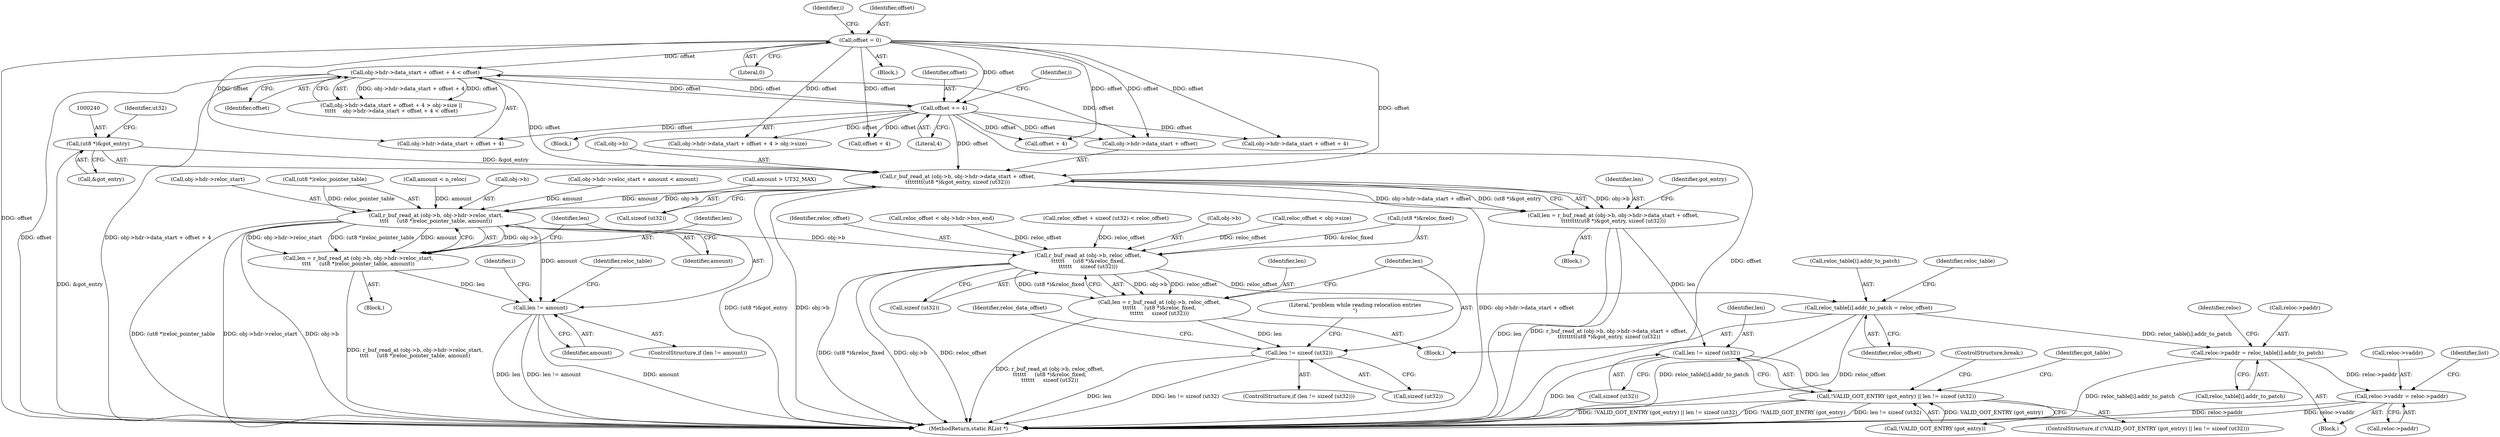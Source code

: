 digraph "0_radare2_72794dc3523bbd5bb370de3c5857cb736c387e18_0@API" {
"1000228" [label="(Call,r_buf_read_at (obj->b, obj->hdr->data_start + offset,\n\t\t\t\t\t\t\t\t(ut8 *)&got_entry, sizeof (ut32)))"];
"1000213" [label="(Call,obj->hdr->data_start + offset + 4 < offset)"];
"1000180" [label="(Call,offset = 0)"];
"1000191" [label="(Call,offset += 4)"];
"1000239" [label="(Call,(ut8 *)&got_entry)"];
"1000226" [label="(Call,len = r_buf_read_at (obj->b, obj->hdr->data_start + offset,\n\t\t\t\t\t\t\t\t(ut8 *)&got_entry, sizeof (ut32)))"];
"1000250" [label="(Call,len != sizeof (ut32))"];
"1000246" [label="(Call,!VALID_GOT_ENTRY (got_entry) || len != sizeof (ut32))"];
"1000391" [label="(Call,r_buf_read_at (obj->b, obj->hdr->reloc_start,\n\t\t\t\t     (ut8 *)reloc_pointer_table, amount))"];
"1000389" [label="(Call,len = r_buf_read_at (obj->b, obj->hdr->reloc_start,\n\t\t\t\t     (ut8 *)reloc_pointer_table, amount))"];
"1000405" [label="(Call,len != amount)"];
"1000478" [label="(Call,r_buf_read_at (obj->b, reloc_offset,\n\t\t\t\t\t\t     (ut8 *)&reloc_fixed,\n\t\t\t\t\t\t     sizeof (ut32)))"];
"1000476" [label="(Call,len = r_buf_read_at (obj->b, reloc_offset,\n\t\t\t\t\t\t     (ut8 *)&reloc_fixed,\n\t\t\t\t\t\t     sizeof (ut32)))"];
"1000490" [label="(Call,len != sizeof (ut32))"];
"1000508" [label="(Call,reloc_table[i].addr_to_patch = reloc_offset)"];
"1000535" [label="(Call,reloc->paddr = reloc_table[i].addr_to_patch)"];
"1000544" [label="(Call,reloc->vaddr = reloc->paddr)"];
"1000182" [label="(Literal,0)"];
"1000509" [label="(Call,reloc_table[i].addr_to_patch)"];
"1000243" [label="(Call,sizeof (ut32))"];
"1000464" [label="(Call,reloc_offset + sizeof (ut32) < reloc_offset)"];
"1000220" [label="(Call,offset + 4)"];
"1000232" [label="(Call,obj->hdr->data_start + offset)"];
"1000487" [label="(Call,sizeof (ut32))"];
"1000213" [label="(Call,obj->hdr->data_start + offset + 4 < offset)"];
"1000290" [label="(Block,)"];
"1000479" [label="(Call,obj->b)"];
"1000390" [label="(Identifier,len)"];
"1000548" [label="(Call,reloc->paddr)"];
"1000404" [label="(ControlStructure,if (len != amount))"];
"1000178" [label="(Block,)"];
"1000410" [label="(Identifier,reloc_table)"];
"1000514" [label="(Identifier,reloc_offset)"];
"1000228" [label="(Call,r_buf_read_at (obj->b, obj->hdr->data_start + offset,\n\t\t\t\t\t\t\t\t(ut8 *)&got_entry, sizeof (ut32)))"];
"1000241" [label="(Call,&got_entry)"];
"1000195" [label="(Identifier,i)"];
"1000395" [label="(Call,obj->hdr->reloc_start)"];
"1000227" [label="(Identifier,len)"];
"1000568" [label="(MethodReturn,static RList *)"];
"1000503" [label="(Identifier,reloc_data_offset)"];
"1000247" [label="(Call,!VALID_GOT_ENTRY (got_entry))"];
"1000446" [label="(Call,reloc_offset < obj->size)"];
"1000252" [label="(Call,sizeof (ut32))"];
"1000496" [label="(Literal,\"problem while reading relocation entries\n\")"];
"1000483" [label="(Call,(ut8 *)&reloc_fixed)"];
"1000251" [label="(Identifier,len)"];
"1000406" [label="(Identifier,len)"];
"1000546" [label="(Identifier,reloc)"];
"1000492" [label="(Call,sizeof (ut32))"];
"1000200" [label="(Call,obj->hdr->data_start + offset + 4 > obj->size)"];
"1000477" [label="(Identifier,len)"];
"1000245" [label="(ControlStructure,if (!VALID_GOT_ENTRY (got_entry) || len != sizeof (ut32)))"];
"1000489" [label="(ControlStructure,if (len != sizeof (ut32)))"];
"1000544" [label="(Call,reloc->vaddr = reloc->paddr)"];
"1000451" [label="(Block,)"];
"1000407" [label="(Identifier,amount)"];
"1000244" [label="(Identifier,ut32)"];
"1000400" [label="(Call,(ut8 *)reloc_pointer_table)"];
"1000226" [label="(Call,len = r_buf_read_at (obj->b, obj->hdr->data_start + offset,\n\t\t\t\t\t\t\t\t(ut8 *)&got_entry, sizeof (ut32)))"];
"1000192" [label="(Identifier,offset)"];
"1000405" [label="(Call,len != amount)"];
"1000482" [label="(Identifier,reloc_offset)"];
"1000250" [label="(Call,len != sizeof (ut32))"];
"1000490" [label="(Call,len != sizeof (ut32))"];
"1000491" [label="(Identifier,len)"];
"1000249" [label="(Identifier,got_entry)"];
"1000545" [label="(Call,reloc->vaddr)"];
"1000529" [label="(Block,)"];
"1000535" [label="(Call,reloc->paddr = reloc_table[i].addr_to_patch)"];
"1000190" [label="(Block,)"];
"1000536" [label="(Call,reloc->paddr)"];
"1000539" [label="(Call,reloc_table[i].addr_to_patch)"];
"1000476" [label="(Call,len = r_buf_read_at (obj->b, reloc_offset,\n\t\t\t\t\t\t     (ut8 *)&reloc_fixed,\n\t\t\t\t\t\t     sizeof (ut32)))"];
"1000336" [label="(Call,amount < n_reloc)"];
"1000259" [label="(Identifier,got_table)"];
"1000403" [label="(Identifier,amount)"];
"1000389" [label="(Call,len = r_buf_read_at (obj->b, obj->hdr->reloc_start,\n\t\t\t\t     (ut8 *)reloc_pointer_table, amount))"];
"1000392" [label="(Call,obj->b)"];
"1000439" [label="(Call,reloc_offset < obj->hdr->bss_end)"];
"1000196" [label="(Block,)"];
"1000374" [label="(Call,obj->hdr->reloc_start + amount < amount)"];
"1000246" [label="(Call,!VALID_GOT_ENTRY (got_entry) || len != sizeof (ut32))"];
"1000191" [label="(Call,offset += 4)"];
"1000552" [label="(Identifier,list)"];
"1000223" [label="(Identifier,offset)"];
"1000478" [label="(Call,r_buf_read_at (obj->b, reloc_offset,\n\t\t\t\t\t\t     (ut8 *)&reloc_fixed,\n\t\t\t\t\t\t     sizeof (ut32)))"];
"1000416" [label="(Identifier,i)"];
"1000180" [label="(Call,offset = 0)"];
"1000518" [label="(Identifier,reloc_table)"];
"1000214" [label="(Call,obj->hdr->data_start + offset + 4)"];
"1000391" [label="(Call,r_buf_read_at (obj->b, obj->hdr->reloc_start,\n\t\t\t\t     (ut8 *)reloc_pointer_table, amount))"];
"1000229" [label="(Call,obj->b)"];
"1000207" [label="(Call,offset + 4)"];
"1000508" [label="(Call,reloc_table[i].addr_to_patch = reloc_offset)"];
"1000255" [label="(ControlStructure,break;)"];
"1000201" [label="(Call,obj->hdr->data_start + offset + 4)"];
"1000339" [label="(Call,amount > UT32_MAX)"];
"1000185" [label="(Identifier,i)"];
"1000199" [label="(Call,obj->hdr->data_start + offset + 4 > obj->size ||\n\t\t\t\t\t    obj->hdr->data_start + offset + 4 < offset)"];
"1000193" [label="(Literal,4)"];
"1000239" [label="(Call,(ut8 *)&got_entry)"];
"1000181" [label="(Identifier,offset)"];
"1000228" -> "1000226"  [label="AST: "];
"1000228" -> "1000243"  [label="CFG: "];
"1000229" -> "1000228"  [label="AST: "];
"1000232" -> "1000228"  [label="AST: "];
"1000239" -> "1000228"  [label="AST: "];
"1000243" -> "1000228"  [label="AST: "];
"1000226" -> "1000228"  [label="CFG: "];
"1000228" -> "1000568"  [label="DDG: (ut8 *)&got_entry"];
"1000228" -> "1000568"  [label="DDG: obj->b"];
"1000228" -> "1000568"  [label="DDG: obj->hdr->data_start + offset"];
"1000228" -> "1000226"  [label="DDG: obj->b"];
"1000228" -> "1000226"  [label="DDG: obj->hdr->data_start + offset"];
"1000228" -> "1000226"  [label="DDG: (ut8 *)&got_entry"];
"1000213" -> "1000228"  [label="DDG: offset"];
"1000180" -> "1000228"  [label="DDG: offset"];
"1000191" -> "1000228"  [label="DDG: offset"];
"1000239" -> "1000228"  [label="DDG: &got_entry"];
"1000228" -> "1000391"  [label="DDG: obj->b"];
"1000213" -> "1000199"  [label="AST: "];
"1000213" -> "1000223"  [label="CFG: "];
"1000214" -> "1000213"  [label="AST: "];
"1000223" -> "1000213"  [label="AST: "];
"1000199" -> "1000213"  [label="CFG: "];
"1000213" -> "1000568"  [label="DDG: offset"];
"1000213" -> "1000568"  [label="DDG: obj->hdr->data_start + offset + 4"];
"1000213" -> "1000191"  [label="DDG: offset"];
"1000213" -> "1000199"  [label="DDG: obj->hdr->data_start + offset + 4"];
"1000213" -> "1000199"  [label="DDG: offset"];
"1000180" -> "1000213"  [label="DDG: offset"];
"1000191" -> "1000213"  [label="DDG: offset"];
"1000213" -> "1000232"  [label="DDG: offset"];
"1000180" -> "1000178"  [label="AST: "];
"1000180" -> "1000182"  [label="CFG: "];
"1000181" -> "1000180"  [label="AST: "];
"1000182" -> "1000180"  [label="AST: "];
"1000185" -> "1000180"  [label="CFG: "];
"1000180" -> "1000568"  [label="DDG: offset"];
"1000180" -> "1000191"  [label="DDG: offset"];
"1000180" -> "1000200"  [label="DDG: offset"];
"1000180" -> "1000201"  [label="DDG: offset"];
"1000180" -> "1000207"  [label="DDG: offset"];
"1000180" -> "1000214"  [label="DDG: offset"];
"1000180" -> "1000220"  [label="DDG: offset"];
"1000180" -> "1000232"  [label="DDG: offset"];
"1000191" -> "1000190"  [label="AST: "];
"1000191" -> "1000193"  [label="CFG: "];
"1000192" -> "1000191"  [label="AST: "];
"1000193" -> "1000191"  [label="AST: "];
"1000195" -> "1000191"  [label="CFG: "];
"1000191" -> "1000568"  [label="DDG: offset"];
"1000191" -> "1000200"  [label="DDG: offset"];
"1000191" -> "1000201"  [label="DDG: offset"];
"1000191" -> "1000207"  [label="DDG: offset"];
"1000191" -> "1000214"  [label="DDG: offset"];
"1000191" -> "1000220"  [label="DDG: offset"];
"1000191" -> "1000232"  [label="DDG: offset"];
"1000239" -> "1000241"  [label="CFG: "];
"1000240" -> "1000239"  [label="AST: "];
"1000241" -> "1000239"  [label="AST: "];
"1000244" -> "1000239"  [label="CFG: "];
"1000239" -> "1000568"  [label="DDG: &got_entry"];
"1000226" -> "1000196"  [label="AST: "];
"1000227" -> "1000226"  [label="AST: "];
"1000249" -> "1000226"  [label="CFG: "];
"1000226" -> "1000568"  [label="DDG: len"];
"1000226" -> "1000568"  [label="DDG: r_buf_read_at (obj->b, obj->hdr->data_start + offset,\n\t\t\t\t\t\t\t\t(ut8 *)&got_entry, sizeof (ut32))"];
"1000226" -> "1000250"  [label="DDG: len"];
"1000250" -> "1000246"  [label="AST: "];
"1000250" -> "1000252"  [label="CFG: "];
"1000251" -> "1000250"  [label="AST: "];
"1000252" -> "1000250"  [label="AST: "];
"1000246" -> "1000250"  [label="CFG: "];
"1000250" -> "1000568"  [label="DDG: len"];
"1000250" -> "1000246"  [label="DDG: len"];
"1000246" -> "1000245"  [label="AST: "];
"1000246" -> "1000247"  [label="CFG: "];
"1000247" -> "1000246"  [label="AST: "];
"1000255" -> "1000246"  [label="CFG: "];
"1000259" -> "1000246"  [label="CFG: "];
"1000246" -> "1000568"  [label="DDG: len != sizeof (ut32)"];
"1000246" -> "1000568"  [label="DDG: !VALID_GOT_ENTRY (got_entry) || len != sizeof (ut32)"];
"1000246" -> "1000568"  [label="DDG: !VALID_GOT_ENTRY (got_entry)"];
"1000247" -> "1000246"  [label="DDG: VALID_GOT_ENTRY (got_entry)"];
"1000391" -> "1000389"  [label="AST: "];
"1000391" -> "1000403"  [label="CFG: "];
"1000392" -> "1000391"  [label="AST: "];
"1000395" -> "1000391"  [label="AST: "];
"1000400" -> "1000391"  [label="AST: "];
"1000403" -> "1000391"  [label="AST: "];
"1000389" -> "1000391"  [label="CFG: "];
"1000391" -> "1000568"  [label="DDG: obj->b"];
"1000391" -> "1000568"  [label="DDG: (ut8 *)reloc_pointer_table"];
"1000391" -> "1000568"  [label="DDG: obj->hdr->reloc_start"];
"1000391" -> "1000389"  [label="DDG: obj->b"];
"1000391" -> "1000389"  [label="DDG: obj->hdr->reloc_start"];
"1000391" -> "1000389"  [label="DDG: (ut8 *)reloc_pointer_table"];
"1000391" -> "1000389"  [label="DDG: amount"];
"1000400" -> "1000391"  [label="DDG: reloc_pointer_table"];
"1000374" -> "1000391"  [label="DDG: amount"];
"1000339" -> "1000391"  [label="DDG: amount"];
"1000336" -> "1000391"  [label="DDG: amount"];
"1000391" -> "1000405"  [label="DDG: amount"];
"1000391" -> "1000478"  [label="DDG: obj->b"];
"1000389" -> "1000290"  [label="AST: "];
"1000390" -> "1000389"  [label="AST: "];
"1000406" -> "1000389"  [label="CFG: "];
"1000389" -> "1000568"  [label="DDG: r_buf_read_at (obj->b, obj->hdr->reloc_start,\n\t\t\t\t     (ut8 *)reloc_pointer_table, amount)"];
"1000389" -> "1000405"  [label="DDG: len"];
"1000405" -> "1000404"  [label="AST: "];
"1000405" -> "1000407"  [label="CFG: "];
"1000406" -> "1000405"  [label="AST: "];
"1000407" -> "1000405"  [label="AST: "];
"1000410" -> "1000405"  [label="CFG: "];
"1000416" -> "1000405"  [label="CFG: "];
"1000405" -> "1000568"  [label="DDG: len != amount"];
"1000405" -> "1000568"  [label="DDG: amount"];
"1000405" -> "1000568"  [label="DDG: len"];
"1000478" -> "1000476"  [label="AST: "];
"1000478" -> "1000487"  [label="CFG: "];
"1000479" -> "1000478"  [label="AST: "];
"1000482" -> "1000478"  [label="AST: "];
"1000483" -> "1000478"  [label="AST: "];
"1000487" -> "1000478"  [label="AST: "];
"1000476" -> "1000478"  [label="CFG: "];
"1000478" -> "1000568"  [label="DDG: (ut8 *)&reloc_fixed"];
"1000478" -> "1000568"  [label="DDG: obj->b"];
"1000478" -> "1000568"  [label="DDG: reloc_offset"];
"1000478" -> "1000476"  [label="DDG: obj->b"];
"1000478" -> "1000476"  [label="DDG: reloc_offset"];
"1000478" -> "1000476"  [label="DDG: (ut8 *)&reloc_fixed"];
"1000464" -> "1000478"  [label="DDG: reloc_offset"];
"1000439" -> "1000478"  [label="DDG: reloc_offset"];
"1000446" -> "1000478"  [label="DDG: reloc_offset"];
"1000483" -> "1000478"  [label="DDG: &reloc_fixed"];
"1000478" -> "1000508"  [label="DDG: reloc_offset"];
"1000476" -> "1000451"  [label="AST: "];
"1000477" -> "1000476"  [label="AST: "];
"1000491" -> "1000476"  [label="CFG: "];
"1000476" -> "1000568"  [label="DDG: r_buf_read_at (obj->b, reloc_offset,\n\t\t\t\t\t\t     (ut8 *)&reloc_fixed,\n\t\t\t\t\t\t     sizeof (ut32))"];
"1000476" -> "1000490"  [label="DDG: len"];
"1000490" -> "1000489"  [label="AST: "];
"1000490" -> "1000492"  [label="CFG: "];
"1000491" -> "1000490"  [label="AST: "];
"1000492" -> "1000490"  [label="AST: "];
"1000496" -> "1000490"  [label="CFG: "];
"1000503" -> "1000490"  [label="CFG: "];
"1000490" -> "1000568"  [label="DDG: len"];
"1000490" -> "1000568"  [label="DDG: len != sizeof (ut32)"];
"1000508" -> "1000451"  [label="AST: "];
"1000508" -> "1000514"  [label="CFG: "];
"1000509" -> "1000508"  [label="AST: "];
"1000514" -> "1000508"  [label="AST: "];
"1000518" -> "1000508"  [label="CFG: "];
"1000508" -> "1000568"  [label="DDG: reloc_table[i].addr_to_patch"];
"1000508" -> "1000568"  [label="DDG: reloc_offset"];
"1000508" -> "1000535"  [label="DDG: reloc_table[i].addr_to_patch"];
"1000535" -> "1000529"  [label="AST: "];
"1000535" -> "1000539"  [label="CFG: "];
"1000536" -> "1000535"  [label="AST: "];
"1000539" -> "1000535"  [label="AST: "];
"1000546" -> "1000535"  [label="CFG: "];
"1000535" -> "1000568"  [label="DDG: reloc_table[i].addr_to_patch"];
"1000535" -> "1000544"  [label="DDG: reloc->paddr"];
"1000544" -> "1000529"  [label="AST: "];
"1000544" -> "1000548"  [label="CFG: "];
"1000545" -> "1000544"  [label="AST: "];
"1000548" -> "1000544"  [label="AST: "];
"1000552" -> "1000544"  [label="CFG: "];
"1000544" -> "1000568"  [label="DDG: reloc->paddr"];
"1000544" -> "1000568"  [label="DDG: reloc->vaddr"];
}
